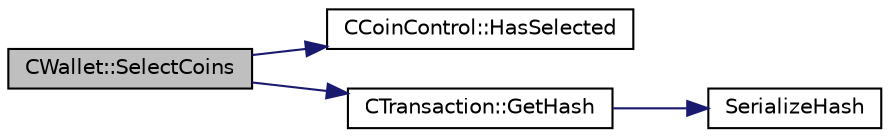 digraph "CWallet::SelectCoins"
{
  edge [fontname="Helvetica",fontsize="10",labelfontname="Helvetica",labelfontsize="10"];
  node [fontname="Helvetica",fontsize="10",shape=record];
  rankdir="LR";
  Node1337 [label="CWallet::SelectCoins",height=0.2,width=0.4,color="black", fillcolor="grey75", style="filled", fontcolor="black"];
  Node1337 -> Node1338 [color="midnightblue",fontsize="10",style="solid",fontname="Helvetica"];
  Node1338 [label="CCoinControl::HasSelected",height=0.2,width=0.4,color="black", fillcolor="white", style="filled",URL="$dc/d48/class_c_coin_control.html#a20b259681a7c62b2119256a4862091ac"];
  Node1337 -> Node1339 [color="midnightblue",fontsize="10",style="solid",fontname="Helvetica"];
  Node1339 [label="CTransaction::GetHash",height=0.2,width=0.4,color="black", fillcolor="white", style="filled",URL="$df/d43/class_c_transaction.html#a0b46d80e82ca324e82c2ce3fc1492bfa"];
  Node1339 -> Node1340 [color="midnightblue",fontsize="10",style="solid",fontname="Helvetica"];
  Node1340 [label="SerializeHash",height=0.2,width=0.4,color="black", fillcolor="white", style="filled",URL="$db/dfb/hash_8h.html#a6de694e43f17c62025c6883965b65e63"];
}
